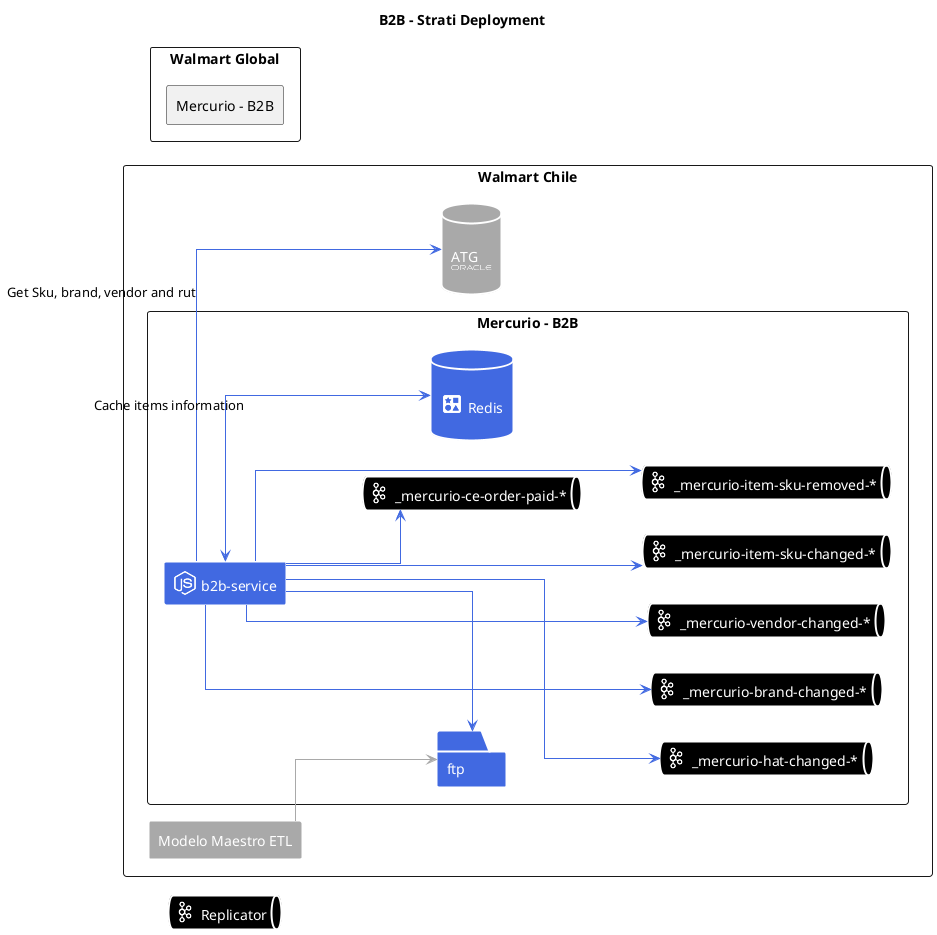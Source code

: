 @startuml
!include <cloudinsight/mongodb>
!include <cloudinsight/kafka>
!include <cloudinsight/redis>
!include <cloudinsight/haproxy>
!include <cloudinsight/sqlserver>
!include <cloudinsight/nodejs>
!include <cloudinsight/redis>
!include <logos/oracle>
left to right direction
skinparam linetype ortho
title B2B - Strati Deployment

rectangle walmartChile as "Walmart Chile" {
    database atgDatabase as "\nATG\n<$oracle{scale=.4}>\n" #DarkGrey;line:white;line.bold;text:white
            rectangle modelMaster as "Modelo Maestro ETL" #DarkGrey;line:white;line.bold;text:white
    rectangle mercurioChile as "Mercurio - B2B" {
        rectangle b2bService as "<$nodejs{scale=.5}> b2b-service" #RoyalBlue;line:white;line.bold;text:white
        database redisCache as "\n<$redis{scale=.5}> Redis\n" #RoyalBlue;line:white;line.bold;text:white
        folder ftp #RoyalBlue;line:white;line.bold;text:white

        queue _mercurioHatChanged as "<$kafka{scale=.5}> _mercurio-hat-changed-*" #black;line:white;line.bold;text:white
        queue _mercurioBrandChanged as "<$kafka{scale=.5}> _mercurio-brand-changed-*" #black;line:white;line.bold;text:white
        queue _mercurioVendorChanged as "<$kafka{scale=.5}> _mercurio-vendor-changed-*" #black;line:white;line.bold;text:white
        queue _mercurioSkuChanged as "<$kafka{scale=.5}> _mercurio-item-sku-changed-*" #black;line:white;line.bold;text:white
        queue _mercurioSkuRemoved as "<$kafka{scale=.5}> _mercurio-item-sku-removed-*" #black;line:white;line.bold;text:white
        queue _mercurioCeOrderPaid as "<$kafka{scale=.5}> _mercurio-ce-order-paid-*" #black;line:white;line.bold;text:white
    }
}

rectangle walmartGlobal as "Walmart Global" {
    rectangle mercurioGlobal as "Mercurio - B2B" {

    }
}

queue replicator as "<$kafka{scale=.5}> Replicator" #black;line:white;line.bold;text:white {
}



b2bService -[#RoyalBlue]-> atgDatabase: "Get Sku, brand, vendor and rut"
b2bService <-[#RoyalBlue]-> redisCache: "Cache items information"
modelMaster -[#DarkGrey]-> ftp
b2bService -[#RoyalBlue]-> ftp

b2bService -[#RoyalBlue]--> _mercurioHatChanged
b2bService -[#RoyalBlue]--> _mercurioBrandChanged
b2bService -[#RoyalBlue]--> _mercurioVendorChanged
b2bService -[#RoyalBlue]--> _mercurioSkuChanged
b2bService -[#RoyalBlue]--> _mercurioSkuRemoved
b2bService -[#RoyalBlue]-> _mercurioCeOrderPaid

@enduml